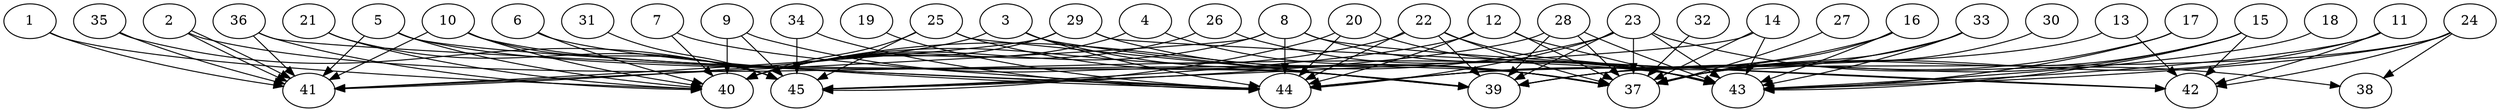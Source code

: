 // DAG (tier=3-complex, mode=compute, n=45, ccr=0.485, fat=0.875, density=0.676, regular=0.357, jump=0.284, mindata=1048576, maxdata=16777216)
// DAG automatically generated by daggen at Sun Aug 24 16:33:34 2025
// /home/ermia/Project/Environments/daggen/bin/daggen --dot --ccr 0.485 --fat 0.875 --regular 0.357 --density 0.676 --jump 0.284 --mindata 1048576 --maxdata 16777216 -n 45 
digraph G {
  1 [size="3831600744054472704", alpha="0.05", expect_size="1915800372027236352"]
  1 -> 40 [size ="1666320105996288"]
  1 -> 41 [size ="1666320105996288"]
  2 [size="66124327947731992576", alpha="0.08", expect_size="33062163973865996288"]
  2 -> 41 [size ="130816994705408"]
  2 -> 41 [size ="130816994705408"]
  2 -> 43 [size ="130816994705408"]
  3 [size="60514046625863172096", alpha="0.13", expect_size="30257023312931586048"]
  3 -> 37 [size ="123308813058048"]
  3 -> 39 [size ="123308813058048"]
  3 -> 41 [size ="123308813058048"]
  3 -> 44 [size ="123308813058048"]
  4 [size="23328105294937684", alpha="0.02", expect_size="11664052647468842"]
  4 -> 37 [size ="757550098153472"]
  4 -> 40 [size ="757550098153472"]
  5 [size="55248539788416480", alpha="0.02", expect_size="27624269894208240"]
  5 -> 39 [size ="1908635282178048"]
  5 -> 40 [size ="1908635282178048"]
  5 -> 41 [size ="1908635282178048"]
  5 -> 44 [size ="1908635282178048"]
  6 [size="250309122615480032", alpha="0.12", expect_size="125154561307740016"]
  6 -> 40 [size ="104529605427200"]
  6 -> 44 [size ="104529605427200"]
  7 [size="974529757257014444032", alpha="0.07", expect_size="487264878628507222016"]
  7 -> 40 [size ="786357542715392"]
  7 -> 44 [size ="786357542715392"]
  8 [size="862279482172506112000", alpha="0.08", expect_size="431139741086253056000"]
  8 -> 40 [size ="724750775091200"]
  8 -> 41 [size ="724750775091200"]
  8 -> 42 [size ="724750775091200"]
  8 -> 43 [size ="724750775091200"]
  8 -> 44 [size ="724750775091200"]
  9 [size="110802609263588256", alpha="0.03", expect_size="55401304631794128"]
  9 -> 39 [size ="2080370623250432"]
  9 -> 40 [size ="2080370623250432"]
  9 -> 45 [size ="2080370623250432"]
  10 [size="15751942229100331008", alpha="0.06", expect_size="7875971114550165504"]
  10 -> 37 [size ="50270444716032"]
  10 -> 40 [size ="50270444716032"]
  10 -> 41 [size ="50270444716032"]
  10 -> 45 [size ="50270444716032"]
  11 [size="1416326562907173158912", alpha="0.04", expect_size="708163281453586579456"]
  11 -> 37 [size ="1008940573786112"]
  11 -> 42 [size ="1008940573786112"]
  11 -> 43 [size ="1008940573786112"]
  12 [size="607098060886629154816", alpha="0.08", expect_size="303549030443314577408"]
  12 -> 37 [size ="573582488895488"]
  12 -> 43 [size ="573582488895488"]
  12 -> 44 [size ="573582488895488"]
  12 -> 45 [size ="573582488895488"]
  13 [size="1275594048797249280", alpha="0.13", expect_size="637797024398624640"]
  13 -> 42 [size ="645928058880000"]
  13 -> 44 [size ="645928058880000"]
  14 [size="765419464877377280", alpha="0.00", expect_size="382709732438688640"]
  14 -> 37 [size ="546848959889408"]
  14 -> 43 [size ="546848959889408"]
  14 -> 45 [size ="546848959889408"]
  15 [size="2610735965959569920", alpha="0.04", expect_size="1305367982979784960"]
  15 -> 37 [size ="1119642684751872"]
  15 -> 39 [size ="1119642684751872"]
  15 -> 42 [size ="1119642684751872"]
  15 -> 43 [size ="1119642684751872"]
  16 [size="2914823475778283008", alpha="0.19", expect_size="1457411737889141504"]
  16 -> 37 [size ="2174140974891008"]
  16 -> 43 [size ="2174140974891008"]
  16 -> 44 [size ="2174140974891008"]
  17 [size="107360392075792144", alpha="0.05", expect_size="53680196037896072"]
  17 -> 39 [size ="105896185167872"]
  17 -> 43 [size ="105896185167872"]
  18 [size="1984255989574936320", alpha="0.06", expect_size="992127994787468160"]
  18 -> 43 [size ="958796763496448"]
  19 [size="41576257421065904", alpha="0.04", expect_size="20788128710532952"]
  19 -> 44 [size ="1199919910092800"]
  20 [size="1186685063094605971456", alpha="0.02", expect_size="593342531547302985728"]
  20 -> 43 [size ="896699589459968"]
  20 -> 44 [size ="896699589459968"]
  20 -> 45 [size ="896699589459968"]
  21 [size="203241214827140448", alpha="0.17", expect_size="101620607413570224"]
  21 -> 40 [size ="402164765687808"]
  21 -> 45 [size ="402164765687808"]
  22 [size="259676020778420672", alpha="0.03", expect_size="129838010389210336"]
  22 -> 37 [size ="541444011982848"]
  22 -> 39 [size ="541444011982848"]
  22 -> 40 [size ="541444011982848"]
  22 -> 43 [size ="541444011982848"]
  22 -> 44 [size ="541444011982848"]
  23 [size="2418294388109174898688", alpha="0.15", expect_size="1209147194054587449344"]
  23 -> 37 [size ="1441327807987712"]
  23 -> 38 [size ="1441327807987712"]
  23 -> 39 [size ="1441327807987712"]
  23 -> 40 [size ="1441327807987712"]
  23 -> 43 [size ="1441327807987712"]
  23 -> 44 [size ="1441327807987712"]
  24 [size="2583775147716590592", alpha="0.15", expect_size="1291887573858295296"]
  24 -> 38 [size ="881328128000000"]
  24 -> 39 [size ="881328128000000"]
  24 -> 42 [size ="881328128000000"]
  24 -> 43 [size ="881328128000000"]
  25 [size="10577438590185316", alpha="0.18", expect_size="5288719295092658"]
  25 -> 37 [size ="200835430612992"]
  25 -> 39 [size ="200835430612992"]
  25 -> 40 [size ="200835430612992"]
  25 -> 45 [size ="200835430612992"]
  26 [size="929999859578007296", alpha="0.03", expect_size="464999929789003648"]
  26 -> 40 [size ="517981142515712"]
  26 -> 43 [size ="517981142515712"]
  27 [size="34319534437804156", alpha="0.13", expect_size="17159767218902078"]
  27 -> 37 [size ="19177565847552"]
  28 [size="390015441776410624000", alpha="0.16", expect_size="195007720888205312000"]
  28 -> 37 [size ="427049143500800"]
  28 -> 39 [size ="427049143500800"]
  28 -> 43 [size ="427049143500800"]
  28 -> 45 [size ="427049143500800"]
  29 [size="3807944402539078656", alpha="0.08", expect_size="1903972201269539328"]
  29 -> 37 [size ="2114592998162432"]
  29 -> 40 [size ="2114592998162432"]
  29 -> 41 [size ="2114592998162432"]
  29 -> 42 [size ="2114592998162432"]
  30 [size="1013074167671226892288", alpha="0.07", expect_size="506537083835613446144"]
  30 -> 37 [size ="806957782925312"]
  31 [size="3613139138924144128", alpha="0.07", expect_size="1806569569462072064"]
  31 -> 45 [size ="1273243054899200"]
  32 [size="103552686129138288", alpha="0.03", expect_size="51776343064569144"]
  32 -> 37 [size ="1890457906839552"]
  33 [size="1332045713739087872000", alpha="0.02", expect_size="666022856869543936000"]
  33 -> 37 [size ="968506946355200"]
  33 -> 43 [size ="968506946355200"]
  33 -> 44 [size ="968506946355200"]
  34 [size="1621127917651259031552", alpha="0.14", expect_size="810563958825629515776"]
  34 -> 44 [size ="1103997721116672"]
  34 -> 45 [size ="1103997721116672"]
  35 [size="3084330487793585152", alpha="0.05", expect_size="1542165243896792576"]
  35 -> 41 [size ="1613309035937792"]
  35 -> 45 [size ="1613309035937792"]
  36 [size="660809084833034665984", alpha="0.09", expect_size="330404542416517332992"]
  36 -> 40 [size ="606932868005888"]
  36 -> 41 [size ="606932868005888"]
  36 -> 44 [size ="606932868005888"]
  37 [size="1304713720928208420864", alpha="0.04", expect_size="652356860464104210432"]
  38 [size="111353075227886272", alpha="0.17", expect_size="55676537613943136"]
  39 [size="810951343729581952", alpha="0.06", expect_size="405475671864790976"]
  40 [size="17168180750814786", alpha="0.03", expect_size="8584090375407393"]
  41 [size="476950692603363328000", alpha="0.02", expect_size="238475346301681664000"]
  42 [size="1708718563524608000000", alpha="0.11", expect_size="854359281762304000000"]
  43 [size="5009901873071652864", alpha="0.11", expect_size="2504950936535826432"]
  44 [size="11768499904189494", alpha="0.18", expect_size="5884249952094747"]
  45 [size="1213205286876386560", alpha="0.11", expect_size="606602643438193280"]
}